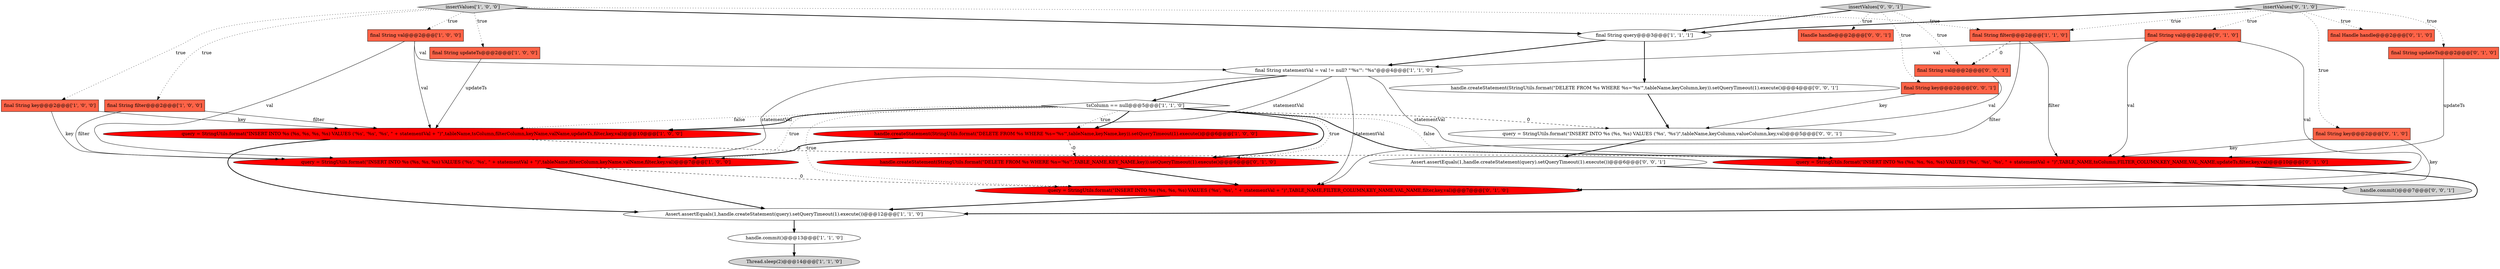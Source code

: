 digraph {
19 [style = filled, label = "final String updateTs@@@2@@@['0', '1', '0']", fillcolor = tomato, shape = box image = "AAA0AAABBB2BBB"];
9 [style = filled, label = "final String query@@@3@@@['1', '1', '1']", fillcolor = white, shape = ellipse image = "AAA0AAABBB1BBB"];
29 [style = filled, label = "final String val@@@2@@@['0', '0', '1']", fillcolor = tomato, shape = box image = "AAA0AAABBB3BBB"];
7 [style = filled, label = "handle.createStatement(StringUtils.format(\"DELETE FROM %s WHERE %s='%s'\",tableName,keyName,key)).setQueryTimeout(1).execute()@@@6@@@['1', '0', '0']", fillcolor = red, shape = ellipse image = "AAA1AAABBB1BBB"];
21 [style = filled, label = "final String val@@@2@@@['0', '1', '0']", fillcolor = tomato, shape = box image = "AAA0AAABBB2BBB"];
23 [style = filled, label = "insertValues['0', '0', '1']", fillcolor = lightgray, shape = diamond image = "AAA0AAABBB3BBB"];
24 [style = filled, label = "Handle handle@@@2@@@['0', '0', '1']", fillcolor = tomato, shape = box image = "AAA0AAABBB3BBB"];
2 [style = filled, label = "insertValues['1', '0', '0']", fillcolor = lightgray, shape = diamond image = "AAA0AAABBB1BBB"];
3 [style = filled, label = "final String val@@@2@@@['1', '0', '0']", fillcolor = tomato, shape = box image = "AAA0AAABBB1BBB"];
10 [style = filled, label = "final String filter@@@2@@@['1', '0', '0']", fillcolor = tomato, shape = box image = "AAA0AAABBB1BBB"];
18 [style = filled, label = "insertValues['0', '1', '0']", fillcolor = lightgray, shape = diamond image = "AAA0AAABBB2BBB"];
26 [style = filled, label = "handle.createStatement(StringUtils.format(\"DELETE FROM %s WHERE %s='%s'\",tableName,keyColumn,key)).setQueryTimeout(1).execute()@@@4@@@['0', '0', '1']", fillcolor = white, shape = ellipse image = "AAA0AAABBB3BBB"];
27 [style = filled, label = "handle.commit()@@@7@@@['0', '0', '1']", fillcolor = lightgray, shape = ellipse image = "AAA0AAABBB3BBB"];
0 [style = filled, label = "tsColumn == null@@@5@@@['1', '1', '0']", fillcolor = white, shape = diamond image = "AAA0AAABBB1BBB"];
20 [style = filled, label = "final Handle handle@@@2@@@['0', '1', '0']", fillcolor = tomato, shape = box image = "AAA0AAABBB2BBB"];
22 [style = filled, label = "query = StringUtils.format(\"INSERT INTO %s (%s, %s, %s) VALUES ('%s', '%s', \" + statementVal + \")\",TABLE_NAME,FILTER_COLUMN,KEY_NAME,VAL_NAME,filter,key,val)@@@7@@@['0', '1', '0']", fillcolor = red, shape = ellipse image = "AAA1AAABBB2BBB"];
17 [style = filled, label = "handle.createStatement(StringUtils.format(\"DELETE FROM %s WHERE %s='%s'\",TABLE_NAME,KEY_NAME,key)).setQueryTimeout(1).execute()@@@6@@@['0', '1', '0']", fillcolor = red, shape = ellipse image = "AAA1AAABBB2BBB"];
15 [style = filled, label = "final String key@@@2@@@['0', '1', '0']", fillcolor = tomato, shape = box image = "AAA0AAABBB2BBB"];
12 [style = filled, label = "Assert.assertEquals(1,handle.createStatement(query).setQueryTimeout(1).execute())@@@12@@@['1', '1', '0']", fillcolor = white, shape = ellipse image = "AAA0AAABBB1BBB"];
1 [style = filled, label = "query = StringUtils.format(\"INSERT INTO %s (%s, %s, %s) VALUES ('%s', '%s', \" + statementVal + \")\",tableName,filterColumn,keyName,valName,filter,key,val)@@@7@@@['1', '0', '0']", fillcolor = red, shape = ellipse image = "AAA1AAABBB1BBB"];
13 [style = filled, label = "handle.commit()@@@13@@@['1', '1', '0']", fillcolor = white, shape = ellipse image = "AAA0AAABBB1BBB"];
30 [style = filled, label = "query = StringUtils.format(\"INSERT INTO %s (%s, %s) VALUES ('%s', '%s')\",tableName,keyColumn,valueColumn,key,val)@@@5@@@['0', '0', '1']", fillcolor = white, shape = ellipse image = "AAA0AAABBB3BBB"];
8 [style = filled, label = "Thread.sleep(2)@@@14@@@['1', '1', '0']", fillcolor = lightgray, shape = ellipse image = "AAA0AAABBB1BBB"];
6 [style = filled, label = "final String updateTs@@@2@@@['1', '0', '0']", fillcolor = tomato, shape = box image = "AAA0AAABBB1BBB"];
28 [style = filled, label = "final String key@@@2@@@['0', '0', '1']", fillcolor = tomato, shape = box image = "AAA0AAABBB3BBB"];
5 [style = filled, label = "query = StringUtils.format(\"INSERT INTO %s (%s, %s, %s, %s) VALUES ('%s', '%s', '%s', \" + statementVal + \")\",tableName,tsColumn,filterColumn,keyName,valName,updateTs,filter,key,val)@@@10@@@['1', '0', '0']", fillcolor = red, shape = ellipse image = "AAA1AAABBB1BBB"];
16 [style = filled, label = "query = StringUtils.format(\"INSERT INTO %s (%s, %s, %s, %s) VALUES ('%s', '%s', '%s', \" + statementVal + \")\",TABLE_NAME,tsColumn,FILTER_COLUMN,KEY_NAME,VAL_NAME,updateTs,filter,key,val)@@@10@@@['0', '1', '0']", fillcolor = red, shape = ellipse image = "AAA1AAABBB2BBB"];
25 [style = filled, label = "Assert.assertEquals(1,handle.createStatement(query).setQueryTimeout(1).execute())@@@6@@@['0', '0', '1']", fillcolor = white, shape = ellipse image = "AAA0AAABBB3BBB"];
4 [style = filled, label = "final String key@@@2@@@['1', '0', '0']", fillcolor = tomato, shape = box image = "AAA0AAABBB1BBB"];
14 [style = filled, label = "final String statementVal = val != null? \"'%s'\": \"%s\"@@@4@@@['1', '1', '0']", fillcolor = white, shape = ellipse image = "AAA0AAABBB1BBB"];
11 [style = filled, label = "final String filter@@@2@@@['1', '1', '0']", fillcolor = tomato, shape = box image = "AAA0AAABBB1BBB"];
2->3 [style = dotted, label="true"];
2->10 [style = dotted, label="true"];
6->5 [style = solid, label="updateTs"];
21->14 [style = solid, label="val"];
0->16 [style = bold, label=""];
7->1 [style = bold, label=""];
14->5 [style = solid, label="statementVal"];
15->22 [style = solid, label="key"];
4->5 [style = solid, label="key"];
7->17 [style = dashed, label="0"];
3->1 [style = solid, label="val"];
0->17 [style = bold, label=""];
23->28 [style = dotted, label="true"];
11->22 [style = solid, label="filter"];
18->15 [style = dotted, label="true"];
14->1 [style = solid, label="statementVal"];
18->21 [style = dotted, label="true"];
18->19 [style = dotted, label="true"];
11->29 [style = dashed, label="0"];
30->25 [style = bold, label=""];
2->9 [style = bold, label=""];
18->20 [style = dotted, label="true"];
17->22 [style = bold, label=""];
14->22 [style = solid, label="statementVal"];
11->16 [style = solid, label="filter"];
1->22 [style = dashed, label="0"];
4->1 [style = solid, label="key"];
0->22 [style = dotted, label="true"];
10->1 [style = solid, label="filter"];
0->7 [style = bold, label=""];
26->30 [style = bold, label=""];
9->26 [style = bold, label=""];
2->11 [style = dotted, label="true"];
25->27 [style = bold, label=""];
12->13 [style = bold, label=""];
5->16 [style = dashed, label="0"];
0->16 [style = dotted, label="false"];
18->11 [style = dotted, label="true"];
14->0 [style = bold, label=""];
10->5 [style = solid, label="filter"];
5->12 [style = bold, label=""];
2->6 [style = dotted, label="true"];
22->12 [style = bold, label=""];
0->1 [style = dotted, label="true"];
2->4 [style = dotted, label="true"];
0->30 [style = dashed, label="0"];
18->9 [style = bold, label=""];
9->14 [style = bold, label=""];
1->12 [style = bold, label=""];
0->5 [style = dotted, label="false"];
21->22 [style = solid, label="val"];
0->17 [style = dotted, label="true"];
3->14 [style = solid, label="val"];
29->30 [style = solid, label="val"];
28->30 [style = solid, label="key"];
3->5 [style = solid, label="val"];
13->8 [style = bold, label=""];
19->16 [style = solid, label="updateTs"];
23->29 [style = dotted, label="true"];
14->16 [style = solid, label="statementVal"];
23->9 [style = bold, label=""];
16->12 [style = bold, label=""];
23->24 [style = dotted, label="true"];
21->16 [style = solid, label="val"];
0->7 [style = dotted, label="true"];
0->5 [style = bold, label=""];
15->16 [style = solid, label="key"];
}

